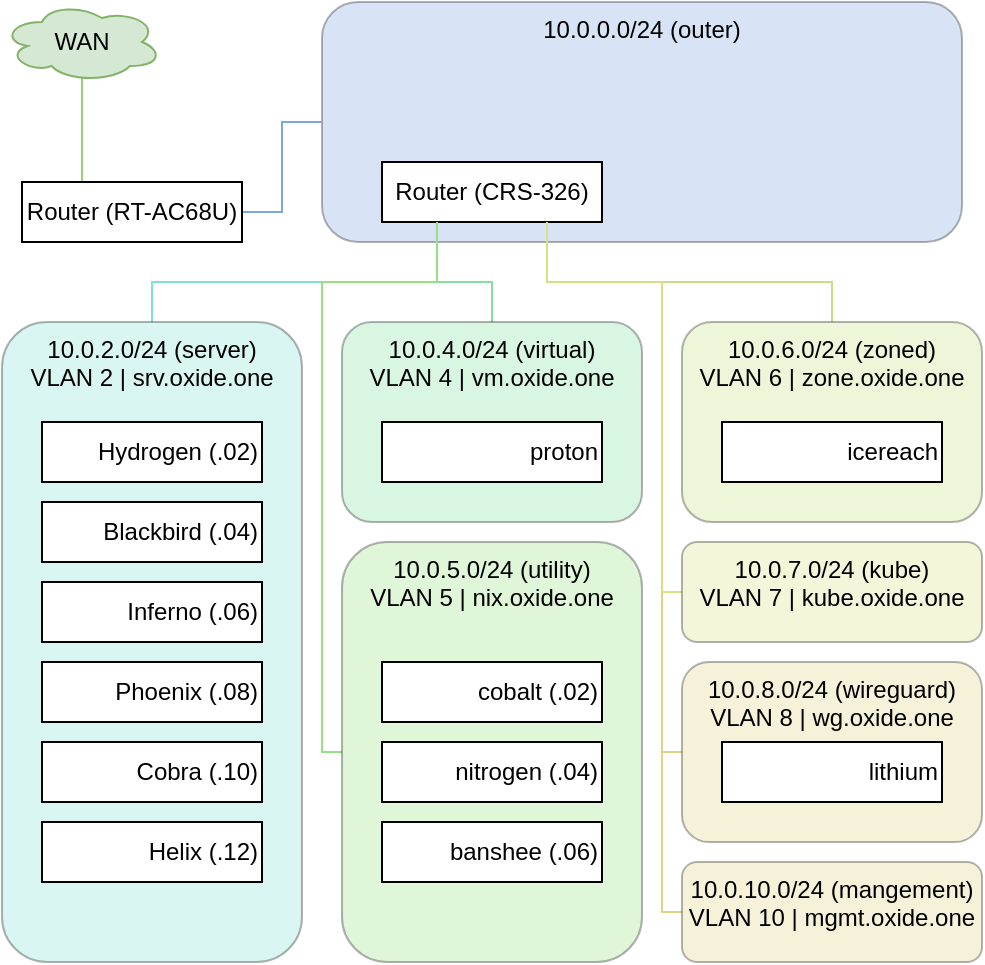 <mxfile version="12.4.3" type="device" pages="1"><diagram id="tqly1Oa0MfOaVjEMcyuA" name="Page-1"><mxGraphModel dx="1159" dy="646" grid="1" gridSize="10" guides="1" tooltips="1" connect="1" arrows="1" fold="1" page="1" pageScale="1" pageWidth="827" pageHeight="1169" math="0" shadow="0"><root><mxCell id="0"/><mxCell id="1" parent="0"/><mxCell id="dN9aKf26mJLaSUiiZdpi-38" style="edgeStyle=orthogonalEdgeStyle;rounded=0;orthogonalLoop=1;jettySize=auto;html=1;exitX=0;exitY=0.5;exitDx=0;exitDy=0;entryX=0.25;entryY=0;entryDx=0;entryDy=0;endArrow=none;endFill=0;strokeColor=#E0D484;" edge="1" parent="1" source="dN9aKf26mJLaSUiiZdpi-30" target="dN9aKf26mJLaSUiiZdpi-5"><mxGeometry relative="1" as="geometry"><Array as="points"><mxPoint x="370" y="415"/><mxPoint x="370" y="180"/><mxPoint x="312" y="180"/></Array></mxGeometry></mxCell><mxCell id="dN9aKf26mJLaSUiiZdpi-40" style="edgeStyle=orthogonalEdgeStyle;rounded=0;orthogonalLoop=1;jettySize=auto;html=1;exitX=0;exitY=0.5;exitDx=0;exitDy=0;entryX=0.25;entryY=0;entryDx=0;entryDy=0;endArrow=none;endFill=0;strokeColor=#E0D484;" edge="1" parent="1" source="dN9aKf26mJLaSUiiZdpi-31" target="dN9aKf26mJLaSUiiZdpi-5"><mxGeometry relative="1" as="geometry"><Array as="points"><mxPoint x="370" y="495"/><mxPoint x="370" y="180"/><mxPoint x="312" y="180"/></Array></mxGeometry></mxCell><mxCell id="dN9aKf26mJLaSUiiZdpi-7" value="10.0.0.0/24 (outer)" style="rounded=1;whiteSpace=wrap;html=1;fillColor=#7EA6E0;opacity=30;verticalAlign=top;" vertex="1" parent="1"><mxGeometry x="200" y="40" width="320" height="120" as="geometry"/></mxCell><mxCell id="dN9aKf26mJLaSUiiZdpi-4" style="edgeStyle=orthogonalEdgeStyle;rounded=0;orthogonalLoop=1;jettySize=auto;html=1;exitX=0.55;exitY=0.95;exitDx=0;exitDy=0;exitPerimeter=0;entryX=0.5;entryY=1;entryDx=0;entryDy=0;endArrow=none;endFill=0;strokeColor=#97D077;" edge="1" parent="1" source="dN9aKf26mJLaSUiiZdpi-2" target="dN9aKf26mJLaSUiiZdpi-3"><mxGeometry relative="1" as="geometry"><Array as="points"><mxPoint x="80" y="78"/></Array></mxGeometry></mxCell><mxCell id="dN9aKf26mJLaSUiiZdpi-2" value="WAN" style="ellipse;shape=cloud;whiteSpace=wrap;html=1;fillColor=#d5e8d4;strokeColor=#82b366;" vertex="1" parent="1"><mxGeometry x="40" y="40" width="80" height="40" as="geometry"/></mxCell><mxCell id="dN9aKf26mJLaSUiiZdpi-8" style="edgeStyle=orthogonalEdgeStyle;rounded=0;orthogonalLoop=1;jettySize=auto;html=1;exitX=0;exitY=0.5;exitDx=0;exitDy=0;entryX=0;entryY=0.5;entryDx=0;entryDy=0;endArrow=none;endFill=0;strokeColor=#7EA6E0;" edge="1" parent="1" source="dN9aKf26mJLaSUiiZdpi-3" target="dN9aKf26mJLaSUiiZdpi-7"><mxGeometry relative="1" as="geometry"/></mxCell><mxCell id="dN9aKf26mJLaSUiiZdpi-3" value="Router (RT-AC68U)" style="rounded=0;whiteSpace=wrap;html=1;direction=west;" vertex="1" parent="1"><mxGeometry x="50" y="130" width="110" height="30" as="geometry"/></mxCell><mxCell id="dN9aKf26mJLaSUiiZdpi-17" style="edgeStyle=orthogonalEdgeStyle;rounded=0;orthogonalLoop=1;jettySize=auto;html=1;exitX=0.75;exitY=0;exitDx=0;exitDy=0;entryX=0.5;entryY=0;entryDx=0;entryDy=0;endArrow=none;endFill=0;strokeColor=#80E0D3;" edge="1" parent="1" source="dN9aKf26mJLaSUiiZdpi-5" target="dN9aKf26mJLaSUiiZdpi-10"><mxGeometry relative="1" as="geometry"><Array as="points"><mxPoint x="258" y="180"/><mxPoint x="115" y="180"/></Array></mxGeometry></mxCell><mxCell id="dN9aKf26mJLaSUiiZdpi-5" value="Router (CRS-326)" style="rounded=0;whiteSpace=wrap;html=1;direction=west;" vertex="1" parent="1"><mxGeometry x="230" y="120" width="110" height="30" as="geometry"/></mxCell><mxCell id="dN9aKf26mJLaSUiiZdpi-10" value="&lt;div&gt;10.0.2.0/24 (server)&lt;/div&gt;&lt;div&gt;VLAN 2 | srv.oxide.one&lt;br&gt;&lt;/div&gt;&lt;div&gt;&lt;br&gt;&lt;/div&gt;" style="rounded=1;whiteSpace=wrap;html=1;fillColor=#80E0D3;opacity=30;verticalAlign=top;" vertex="1" parent="1"><mxGeometry x="40" y="200" width="150" height="320" as="geometry"/></mxCell><mxCell id="dN9aKf26mJLaSUiiZdpi-11" value="Blackbird (.04)" style="rounded=0;whiteSpace=wrap;html=1;direction=west;align=right;" vertex="1" parent="1"><mxGeometry x="60" y="290" width="110" height="30" as="geometry"/></mxCell><mxCell id="dN9aKf26mJLaSUiiZdpi-12" value="Hydrogen (.02)" style="rounded=0;whiteSpace=wrap;html=1;direction=west;align=right;" vertex="1" parent="1"><mxGeometry x="60" y="250" width="110" height="30" as="geometry"/></mxCell><mxCell id="dN9aKf26mJLaSUiiZdpi-13" value="Inferno (.06)" style="rounded=0;whiteSpace=wrap;html=1;direction=west;align=right;" vertex="1" parent="1"><mxGeometry x="60" y="330" width="110" height="30" as="geometry"/></mxCell><mxCell id="dN9aKf26mJLaSUiiZdpi-14" value="Phoenix (.08)" style="rounded=0;whiteSpace=wrap;html=1;direction=west;align=right;" vertex="1" parent="1"><mxGeometry x="60" y="370" width="110" height="30" as="geometry"/></mxCell><mxCell id="dN9aKf26mJLaSUiiZdpi-15" value="Cobra (.10)" style="rounded=0;whiteSpace=wrap;html=1;direction=west;align=right;" vertex="1" parent="1"><mxGeometry x="60" y="410" width="110" height="30" as="geometry"/></mxCell><mxCell id="dN9aKf26mJLaSUiiZdpi-16" value="Helix (.12)" style="rounded=0;whiteSpace=wrap;html=1;direction=west;align=right;" vertex="1" parent="1"><mxGeometry x="60" y="450" width="110" height="30" as="geometry"/></mxCell><mxCell id="dN9aKf26mJLaSUiiZdpi-33" style="edgeStyle=orthogonalEdgeStyle;rounded=0;orthogonalLoop=1;jettySize=auto;html=1;exitX=0.5;exitY=0;exitDx=0;exitDy=0;entryX=0.75;entryY=0;entryDx=0;entryDy=0;endArrow=none;endFill=0;strokeColor=#82E0A4;" edge="1" parent="1" source="dN9aKf26mJLaSUiiZdpi-18" target="dN9aKf26mJLaSUiiZdpi-5"><mxGeometry relative="1" as="geometry"><Array as="points"><mxPoint x="285" y="180"/><mxPoint x="258" y="180"/></Array></mxGeometry></mxCell><mxCell id="dN9aKf26mJLaSUiiZdpi-18" value="&lt;div&gt;10.0.4.0/24 (virtual)&lt;/div&gt;&lt;div&gt;VLAN 4 | vm.oxide.one&lt;br&gt;&lt;/div&gt;&lt;div&gt;&lt;br&gt;&lt;/div&gt;" style="rounded=1;whiteSpace=wrap;html=1;fillColor=#82E0A4;opacity=30;verticalAlign=top;" vertex="1" parent="1"><mxGeometry x="210" y="200" width="150" height="100" as="geometry"/></mxCell><mxCell id="dN9aKf26mJLaSUiiZdpi-19" value="proton" style="rounded=0;whiteSpace=wrap;html=1;direction=west;align=right;" vertex="1" parent="1"><mxGeometry x="230" y="250" width="110" height="30" as="geometry"/></mxCell><mxCell id="dN9aKf26mJLaSUiiZdpi-35" style="edgeStyle=orthogonalEdgeStyle;rounded=0;orthogonalLoop=1;jettySize=auto;html=1;exitX=0;exitY=0.5;exitDx=0;exitDy=0;entryX=0.75;entryY=0;entryDx=0;entryDy=0;endArrow=none;endFill=0;strokeColor=#98E082;" edge="1" parent="1" source="dN9aKf26mJLaSUiiZdpi-21" target="dN9aKf26mJLaSUiiZdpi-5"><mxGeometry relative="1" as="geometry"><Array as="points"><mxPoint x="200" y="415"/><mxPoint x="200" y="180"/><mxPoint x="258" y="180"/></Array></mxGeometry></mxCell><mxCell id="dN9aKf26mJLaSUiiZdpi-21" value="&lt;div&gt;10.0.5.0/24 (utility)&lt;/div&gt;&lt;div&gt;VLAN 5 | nix.oxide.one&lt;br&gt;&lt;/div&gt;&lt;div&gt;&lt;br&gt;&lt;/div&gt;" style="rounded=1;whiteSpace=wrap;html=1;fillColor=#98E082;opacity=30;verticalAlign=top;" vertex="1" parent="1"><mxGeometry x="210" y="310" width="150" height="210" as="geometry"/></mxCell><mxCell id="dN9aKf26mJLaSUiiZdpi-22" value="cobalt (.02)" style="rounded=0;whiteSpace=wrap;html=1;direction=west;align=right;" vertex="1" parent="1"><mxGeometry x="230" y="370" width="110" height="30" as="geometry"/></mxCell><mxCell id="dN9aKf26mJLaSUiiZdpi-23" value="nitrogen (.04)" style="rounded=0;whiteSpace=wrap;html=1;direction=west;align=right;" vertex="1" parent="1"><mxGeometry x="230" y="410" width="110" height="30" as="geometry"/></mxCell><mxCell id="dN9aKf26mJLaSUiiZdpi-24" value="banshee (.06)" style="rounded=0;whiteSpace=wrap;html=1;direction=west;align=right;" vertex="1" parent="1"><mxGeometry x="230" y="450" width="110" height="30" as="geometry"/></mxCell><mxCell id="dN9aKf26mJLaSUiiZdpi-36" style="edgeStyle=orthogonalEdgeStyle;rounded=0;orthogonalLoop=1;jettySize=auto;html=1;exitX=0.5;exitY=0;exitDx=0;exitDy=0;entryX=0.25;entryY=0;entryDx=0;entryDy=0;endArrow=none;endFill=0;strokeColor=#C4E082;" edge="1" parent="1" source="dN9aKf26mJLaSUiiZdpi-25" target="dN9aKf26mJLaSUiiZdpi-5"><mxGeometry relative="1" as="geometry"><Array as="points"><mxPoint x="455" y="180"/><mxPoint x="312" y="180"/></Array></mxGeometry></mxCell><mxCell id="dN9aKf26mJLaSUiiZdpi-25" value="&lt;div&gt;10.0.6.0/24 (zoned)&lt;/div&gt;&lt;div&gt;VLAN 6 | zone.oxide.one&lt;br&gt;&lt;/div&gt;&lt;div&gt;&lt;br&gt;&lt;/div&gt;" style="rounded=1;whiteSpace=wrap;html=1;fillColor=#C4E082;opacity=30;verticalAlign=top;" vertex="1" parent="1"><mxGeometry x="380" y="200" width="150" height="100" as="geometry"/></mxCell><mxCell id="dN9aKf26mJLaSUiiZdpi-26" value="icereach" style="rounded=0;whiteSpace=wrap;html=1;direction=west;align=right;" vertex="1" parent="1"><mxGeometry x="400" y="250" width="110" height="30" as="geometry"/></mxCell><mxCell id="dN9aKf26mJLaSUiiZdpi-37" style="edgeStyle=orthogonalEdgeStyle;rounded=0;orthogonalLoop=1;jettySize=auto;html=1;exitX=0;exitY=0.5;exitDx=0;exitDy=0;entryX=0.25;entryY=0;entryDx=0;entryDy=0;endArrow=none;endFill=0;strokeColor=#DAE082;" edge="1" parent="1" source="dN9aKf26mJLaSUiiZdpi-28" target="dN9aKf26mJLaSUiiZdpi-5"><mxGeometry relative="1" as="geometry"><Array as="points"><mxPoint x="370" y="335"/><mxPoint x="370" y="180"/><mxPoint x="312" y="180"/></Array></mxGeometry></mxCell><mxCell id="dN9aKf26mJLaSUiiZdpi-28" value="&lt;div&gt;10.0.7.0/24 (kube)&lt;/div&gt;&lt;div&gt;VLAN 7 | kube.oxide.one&lt;br&gt;&lt;/div&gt;&lt;div&gt;&lt;br&gt;&lt;/div&gt;" style="rounded=1;whiteSpace=wrap;html=1;fillColor=#DAE082;opacity=30;verticalAlign=top;" vertex="1" parent="1"><mxGeometry x="380" y="310" width="150" height="50" as="geometry"/></mxCell><mxCell id="dN9aKf26mJLaSUiiZdpi-30" value="&lt;div&gt;10.0.8.0/24 (wireguard)&lt;/div&gt;&lt;div&gt;VLAN 8 | wg.oxide.one&lt;br&gt;&lt;/div&gt;&lt;div&gt;&lt;br&gt;&lt;/div&gt;" style="rounded=1;whiteSpace=wrap;html=1;fillColor=#E0D484;opacity=30;verticalAlign=top;" vertex="1" parent="1"><mxGeometry x="380" y="370" width="150" height="90" as="geometry"/></mxCell><mxCell id="dN9aKf26mJLaSUiiZdpi-31" value="&lt;div&gt;10.0.10.0/24 (mangement)&lt;/div&gt;&lt;div&gt;VLAN 10 | mgmt.oxide.one&lt;br&gt;&lt;/div&gt;&lt;div&gt;&lt;br&gt;&lt;/div&gt;" style="rounded=1;whiteSpace=wrap;html=1;fillColor=#E0D484;opacity=30;verticalAlign=top;" vertex="1" parent="1"><mxGeometry x="380" y="470" width="150" height="50" as="geometry"/></mxCell><mxCell id="dN9aKf26mJLaSUiiZdpi-32" value="lithium" style="rounded=0;whiteSpace=wrap;html=1;direction=west;align=right;" vertex="1" parent="1"><mxGeometry x="400" y="410" width="110" height="30" as="geometry"/></mxCell></root></mxGraphModel></diagram></mxfile>